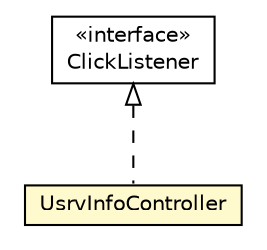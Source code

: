 #!/usr/local/bin/dot
#
# Class diagram 
# Generated by UMLGraph version R5_6-24-gf6e263 (http://www.umlgraph.org/)
#

digraph G {
	edge [fontname="Helvetica",fontsize=10,labelfontname="Helvetica",labelfontsize=10];
	node [fontname="Helvetica",fontsize=10,shape=plaintext];
	nodesep=0.25;
	ranksep=0.5;
	// org.universAAL.tools.ucc.controller.install.UsrvInfoController
	c109620 [label=<<table title="org.universAAL.tools.ucc.controller.install.UsrvInfoController" border="0" cellborder="1" cellspacing="0" cellpadding="2" port="p" bgcolor="lemonChiffon" href="./UsrvInfoController.html">
		<tr><td><table border="0" cellspacing="0" cellpadding="1">
<tr><td align="center" balign="center"> UsrvInfoController </td></tr>
		</table></td></tr>
		</table>>, URL="./UsrvInfoController.html", fontname="Helvetica", fontcolor="black", fontsize=10.0];
	//org.universAAL.tools.ucc.controller.install.UsrvInfoController implements com.vaadin.ui.Button.ClickListener
	c109670:p -> c109620:p [dir=back,arrowtail=empty,style=dashed];
	// com.vaadin.ui.Button.ClickListener
	c109670 [label=<<table title="com.vaadin.ui.Button.ClickListener" border="0" cellborder="1" cellspacing="0" cellpadding="2" port="p" href="http://java.sun.com/j2se/1.4.2/docs/api/com/vaadin/ui/Button/ClickListener.html">
		<tr><td><table border="0" cellspacing="0" cellpadding="1">
<tr><td align="center" balign="center"> &#171;interface&#187; </td></tr>
<tr><td align="center" balign="center"> ClickListener </td></tr>
		</table></td></tr>
		</table>>, URL="http://java.sun.com/j2se/1.4.2/docs/api/com/vaadin/ui/Button/ClickListener.html", fontname="Helvetica", fontcolor="black", fontsize=10.0];
}

